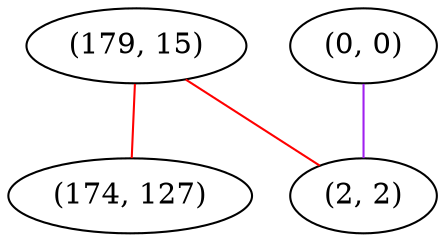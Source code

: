 graph "" {
"(179, 15)";
"(0, 0)";
"(174, 127)";
"(2, 2)";
"(179, 15)" -- "(174, 127)"  [color=red, key=0, weight=1];
"(179, 15)" -- "(2, 2)"  [color=red, key=0, weight=1];
"(0, 0)" -- "(2, 2)"  [color=purple, key=0, weight=4];
}
